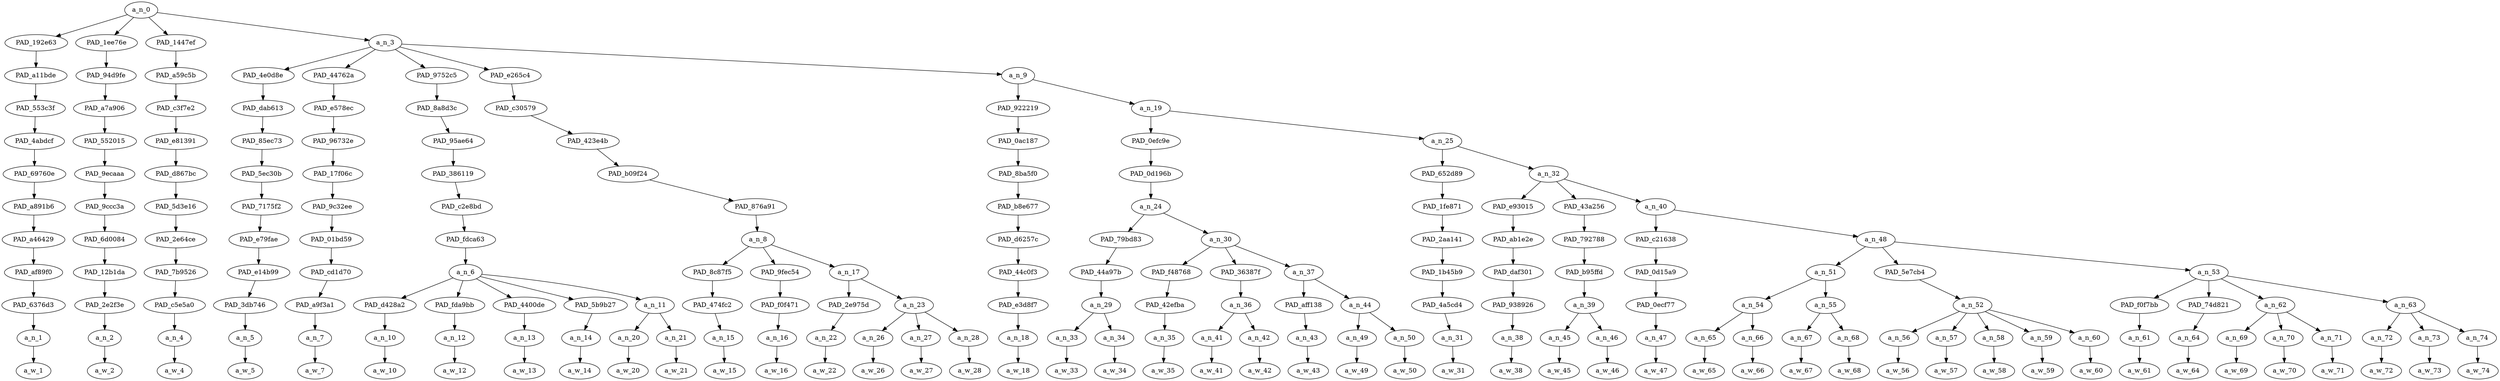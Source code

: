 strict digraph "" {
	a_n_0	[div_dir=1,
		index=0,
		level=11,
		pos="14.376840277777777,11!",
		text_span="[0, 1, 2, 3, 4, 5, 6, 7, 8, 9, 10, 11, 12, 13, 14, 15, 16, 17, 18, 19, 20, 21, 22, 23, 24, 25, 26, 27, 28, 29, 30, 31, 32, 33, 34, \
35, 36, 37, 38, 39, 40, 41, 42, 43, 44, 45, 46, 47]",
		value=1.00000000];
	PAD_192e63	[div_dir=1,
		index=0,
		level=10,
		pos="0.0,10!",
		text_span="[0]",
		value=0.02217154];
	a_n_0 -> PAD_192e63;
	PAD_1ee76e	[div_dir=1,
		index=1,
		level=10,
		pos="1.0,10!",
		text_span="[1]",
		value=0.02548033];
	a_n_0 -> PAD_1ee76e;
	PAD_1447ef	[div_dir=1,
		index=3,
		level=10,
		pos="47.0,10!",
		text_span="[47]",
		value=0.01533085];
	a_n_0 -> PAD_1447ef;
	a_n_3	[div_dir=1,
		index=2,
		level=10,
		pos="9.507361111111111,10!",
		text_span="[2, 3, 4, 5, 6, 7, 8, 9, 10, 11, 12, 13, 14, 15, 16, 17, 18, 19, 20, 21, 22, 23, 24, 25, 26, 27, 28, 29, 30, 31, 32, 33, 34, 35, \
36, 37, 38, 39, 40, 41, 42, 43, 44, 45, 46]",
		value=0.93651604];
	a_n_0 -> a_n_3;
	PAD_a11bde	[div_dir=1,
		index=0,
		level=9,
		pos="0.0,9!",
		text_span="[0]",
		value=0.02217154];
	PAD_192e63 -> PAD_a11bde;
	PAD_553c3f	[div_dir=1,
		index=0,
		level=8,
		pos="0.0,8!",
		text_span="[0]",
		value=0.02217154];
	PAD_a11bde -> PAD_553c3f;
	PAD_4abdcf	[div_dir=1,
		index=0,
		level=7,
		pos="0.0,7!",
		text_span="[0]",
		value=0.02217154];
	PAD_553c3f -> PAD_4abdcf;
	PAD_69760e	[div_dir=1,
		index=0,
		level=6,
		pos="0.0,6!",
		text_span="[0]",
		value=0.02217154];
	PAD_4abdcf -> PAD_69760e;
	PAD_a891b6	[div_dir=1,
		index=0,
		level=5,
		pos="0.0,5!",
		text_span="[0]",
		value=0.02217154];
	PAD_69760e -> PAD_a891b6;
	PAD_a46429	[div_dir=1,
		index=0,
		level=4,
		pos="0.0,4!",
		text_span="[0]",
		value=0.02217154];
	PAD_a891b6 -> PAD_a46429;
	PAD_af89f0	[div_dir=1,
		index=0,
		level=3,
		pos="0.0,3!",
		text_span="[0]",
		value=0.02217154];
	PAD_a46429 -> PAD_af89f0;
	PAD_6376d3	[div_dir=1,
		index=0,
		level=2,
		pos="0.0,2!",
		text_span="[0]",
		value=0.02217154];
	PAD_af89f0 -> PAD_6376d3;
	a_n_1	[div_dir=1,
		index=0,
		level=1,
		pos="0.0,1!",
		text_span="[0]",
		value=0.02217154];
	PAD_6376d3 -> a_n_1;
	a_w_1	[div_dir=0,
		index=0,
		level=0,
		pos="0,0!",
		text_span="[0]",
		value=maybe];
	a_n_1 -> a_w_1;
	PAD_94d9fe	[div_dir=1,
		index=1,
		level=9,
		pos="1.0,9!",
		text_span="[1]",
		value=0.02548033];
	PAD_1ee76e -> PAD_94d9fe;
	PAD_a7a906	[div_dir=1,
		index=1,
		level=8,
		pos="1.0,8!",
		text_span="[1]",
		value=0.02548033];
	PAD_94d9fe -> PAD_a7a906;
	PAD_552015	[div_dir=1,
		index=1,
		level=7,
		pos="1.0,7!",
		text_span="[1]",
		value=0.02548033];
	PAD_a7a906 -> PAD_552015;
	PAD_9ecaaa	[div_dir=1,
		index=1,
		level=6,
		pos="1.0,6!",
		text_span="[1]",
		value=0.02548033];
	PAD_552015 -> PAD_9ecaaa;
	PAD_9ccc3a	[div_dir=1,
		index=1,
		level=5,
		pos="1.0,5!",
		text_span="[1]",
		value=0.02548033];
	PAD_9ecaaa -> PAD_9ccc3a;
	PAD_6d0084	[div_dir=1,
		index=1,
		level=4,
		pos="1.0,4!",
		text_span="[1]",
		value=0.02548033];
	PAD_9ccc3a -> PAD_6d0084;
	PAD_12b1da	[div_dir=1,
		index=1,
		level=3,
		pos="1.0,3!",
		text_span="[1]",
		value=0.02548033];
	PAD_6d0084 -> PAD_12b1da;
	PAD_2e2f3e	[div_dir=1,
		index=1,
		level=2,
		pos="1.0,2!",
		text_span="[1]",
		value=0.02548033];
	PAD_12b1da -> PAD_2e2f3e;
	a_n_2	[div_dir=1,
		index=1,
		level=1,
		pos="1.0,1!",
		text_span="[1]",
		value=0.02548033];
	PAD_2e2f3e -> a_n_2;
	a_w_2	[div_dir=0,
		index=1,
		level=0,
		pos="1,0!",
		text_span="[1]",
		value=feminism];
	a_n_2 -> a_w_2;
	PAD_a59c5b	[div_dir=1,
		index=7,
		level=9,
		pos="47.0,9!",
		text_span="[47]",
		value=0.01533085];
	PAD_1447ef -> PAD_a59c5b;
	PAD_c3f7e2	[div_dir=1,
		index=8,
		level=8,
		pos="47.0,8!",
		text_span="[47]",
		value=0.01533085];
	PAD_a59c5b -> PAD_c3f7e2;
	PAD_e81391	[div_dir=1,
		index=9,
		level=7,
		pos="47.0,7!",
		text_span="[47]",
		value=0.01533085];
	PAD_c3f7e2 -> PAD_e81391;
	PAD_d867bc	[div_dir=1,
		index=10,
		level=6,
		pos="47.0,6!",
		text_span="[47]",
		value=0.01533085];
	PAD_e81391 -> PAD_d867bc;
	PAD_5d3e16	[div_dir=1,
		index=12,
		level=5,
		pos="47.0,5!",
		text_span="[47]",
		value=0.01533085];
	PAD_d867bc -> PAD_5d3e16;
	PAD_2e64ce	[div_dir=1,
		index=14,
		level=4,
		pos="47.0,4!",
		text_span="[47]",
		value=0.01533085];
	PAD_5d3e16 -> PAD_2e64ce;
	PAD_7b9526	[div_dir=1,
		index=20,
		level=3,
		pos="47.0,3!",
		text_span="[47]",
		value=0.01533085];
	PAD_2e64ce -> PAD_7b9526;
	PAD_c5e5a0	[div_dir=1,
		index=30,
		level=2,
		pos="47.0,2!",
		text_span="[47]",
		value=0.01533085];
	PAD_7b9526 -> PAD_c5e5a0;
	a_n_4	[div_dir=1,
		index=47,
		level=1,
		pos="47.0,1!",
		text_span="[47]",
		value=0.01533085];
	PAD_c5e5a0 -> a_n_4;
	a_w_4	[div_dir=0,
		index=47,
		level=0,
		pos="47,0!",
		text_span="[47]",
		value=😀];
	a_n_4 -> a_w_4;
	PAD_4e0d8e	[div_dir=-1,
		index=2,
		level=9,
		pos="2.0,9!",
		text_span="[2]",
		value=0.03082313];
	a_n_3 -> PAD_4e0d8e;
	PAD_44762a	[div_dir=1,
		index=4,
		level=9,
		pos="9.0,9!",
		text_span="[9]",
		value=0.01172600];
	a_n_3 -> PAD_44762a;
	PAD_9752c5	[div_dir=1,
		index=3,
		level=9,
		pos="5.7,9!",
		text_span="[3, 4, 5, 6, 7, 8]",
		value=0.17692280];
	a_n_3 -> PAD_9752c5;
	PAD_e265c4	[div_dir=1,
		index=5,
		level=9,
		pos="11.333333333333334,9!",
		text_span="[10, 11, 12, 13, 14, 15]",
		value=0.09313871];
	a_n_3 -> PAD_e265c4;
	a_n_9	[div_dir=1,
		index=6,
		level=9,
		pos="19.50347222222222,9!",
		text_span="[16, 17, 18, 19, 20, 21, 22, 23, 24, 25, 26, 27, 28, 29, 30, 31, 32, 33, 34, 35, 36, 37, 38, 39, 40, 41, 42, 43, 44, 45, 46]",
		value=0.62344874];
	a_n_3 -> a_n_9;
	PAD_dab613	[div_dir=-1,
		index=2,
		level=8,
		pos="2.0,8!",
		text_span="[2]",
		value=0.03082313];
	PAD_4e0d8e -> PAD_dab613;
	PAD_85ec73	[div_dir=-1,
		index=2,
		level=7,
		pos="2.0,7!",
		text_span="[2]",
		value=0.03082313];
	PAD_dab613 -> PAD_85ec73;
	PAD_5ec30b	[div_dir=-1,
		index=2,
		level=6,
		pos="2.0,6!",
		text_span="[2]",
		value=0.03082313];
	PAD_85ec73 -> PAD_5ec30b;
	PAD_7175f2	[div_dir=-1,
		index=2,
		level=5,
		pos="2.0,5!",
		text_span="[2]",
		value=0.03082313];
	PAD_5ec30b -> PAD_7175f2;
	PAD_e79fae	[div_dir=-1,
		index=2,
		level=4,
		pos="2.0,4!",
		text_span="[2]",
		value=0.03082313];
	PAD_7175f2 -> PAD_e79fae;
	PAD_e14b99	[div_dir=-1,
		index=2,
		level=3,
		pos="2.0,3!",
		text_span="[2]",
		value=0.03082313];
	PAD_e79fae -> PAD_e14b99;
	PAD_3db746	[div_dir=-1,
		index=2,
		level=2,
		pos="2.0,2!",
		text_span="[2]",
		value=0.03082313];
	PAD_e14b99 -> PAD_3db746;
	a_n_5	[div_dir=-1,
		index=2,
		level=1,
		pos="2.0,1!",
		text_span="[2]",
		value=0.03082313];
	PAD_3db746 -> a_n_5;
	a_w_5	[div_dir=0,
		index=2,
		level=0,
		pos="2,0!",
		text_span="[2]",
		value=cropped];
	a_n_5 -> a_w_5;
	PAD_e578ec	[div_dir=1,
		index=4,
		level=8,
		pos="9.0,8!",
		text_span="[9]",
		value=0.01172600];
	PAD_44762a -> PAD_e578ec;
	PAD_96732e	[div_dir=1,
		index=4,
		level=7,
		pos="9.0,7!",
		text_span="[9]",
		value=0.01172600];
	PAD_e578ec -> PAD_96732e;
	PAD_17f06c	[div_dir=1,
		index=4,
		level=6,
		pos="9.0,6!",
		text_span="[9]",
		value=0.01172600];
	PAD_96732e -> PAD_17f06c;
	PAD_9c32ee	[div_dir=1,
		index=4,
		level=5,
		pos="9.0,5!",
		text_span="[9]",
		value=0.01172600];
	PAD_17f06c -> PAD_9c32ee;
	PAD_01bd59	[div_dir=1,
		index=4,
		level=4,
		pos="9.0,4!",
		text_span="[9]",
		value=0.01172600];
	PAD_9c32ee -> PAD_01bd59;
	PAD_cd1d70	[div_dir=1,
		index=4,
		level=3,
		pos="9.0,3!",
		text_span="[9]",
		value=0.01172600];
	PAD_01bd59 -> PAD_cd1d70;
	PAD_a9f3a1	[div_dir=1,
		index=8,
		level=2,
		pos="9.0,2!",
		text_span="[9]",
		value=0.01172600];
	PAD_cd1d70 -> PAD_a9f3a1;
	a_n_7	[div_dir=1,
		index=9,
		level=1,
		pos="9.0,1!",
		text_span="[9]",
		value=0.01172600];
	PAD_a9f3a1 -> a_n_7;
	a_w_7	[div_dir=0,
		index=9,
		level=0,
		pos="9,0!",
		text_span="[9]",
		value=up];
	a_n_7 -> a_w_7;
	PAD_8a8d3c	[div_dir=1,
		index=3,
		level=8,
		pos="5.7,8!",
		text_span="[3, 4, 5, 6, 7, 8]",
		value=0.17692280];
	PAD_9752c5 -> PAD_8a8d3c;
	PAD_95ae64	[div_dir=1,
		index=3,
		level=7,
		pos="5.7,7!",
		text_span="[3, 4, 5, 6, 7, 8]",
		value=0.17692280];
	PAD_8a8d3c -> PAD_95ae64;
	PAD_386119	[div_dir=1,
		index=3,
		level=6,
		pos="5.7,6!",
		text_span="[3, 4, 5, 6, 7, 8]",
		value=0.17692280];
	PAD_95ae64 -> PAD_386119;
	PAD_c2e8bd	[div_dir=1,
		index=3,
		level=5,
		pos="5.7,5!",
		text_span="[3, 4, 5, 6, 7, 8]",
		value=0.17692280];
	PAD_386119 -> PAD_c2e8bd;
	PAD_fdca63	[div_dir=1,
		index=3,
		level=4,
		pos="5.7,4!",
		text_span="[3, 4, 5, 6, 7, 8]",
		value=0.17692280];
	PAD_c2e8bd -> PAD_fdca63;
	a_n_6	[div_dir=1,
		index=3,
		level=3,
		pos="5.7,3!",
		text_span="[3, 4, 5, 6, 7, 8]",
		value=0.17692280];
	PAD_fdca63 -> a_n_6;
	PAD_d428a2	[div_dir=-1,
		index=3,
		level=2,
		pos="3.0,2!",
		text_span="[3]",
		value=0.01419408];
	a_n_6 -> PAD_d428a2;
	PAD_fda9bb	[div_dir=1,
		index=5,
		level=2,
		pos="6.0,2!",
		text_span="[6]",
		value=0.05157476];
	a_n_6 -> PAD_fda9bb;
	PAD_4400de	[div_dir=-1,
		index=6,
		level=2,
		pos="7.0,2!",
		text_span="[7]",
		value=0.05481094];
	a_n_6 -> PAD_4400de;
	PAD_5b9b27	[div_dir=1,
		index=7,
		level=2,
		pos="8.0,2!",
		text_span="[8]",
		value=0.01676916];
	a_n_6 -> PAD_5b9b27;
	a_n_11	[div_dir=1,
		index=4,
		level=2,
		pos="4.5,2!",
		text_span="[4, 5]",
		value=0.03941155];
	a_n_6 -> a_n_11;
	a_n_10	[div_dir=-1,
		index=3,
		level=1,
		pos="3.0,1!",
		text_span="[3]",
		value=0.01419408];
	PAD_d428a2 -> a_n_10;
	a_w_10	[div_dir=0,
		index=3,
		level=0,
		pos="3,0!",
		text_span="[3]",
		value=its];
	a_n_10 -> a_w_10;
	a_n_12	[div_dir=1,
		index=6,
		level=1,
		pos="6.0,1!",
		text_span="[6]",
		value=0.05157476];
	PAD_fda9bb -> a_n_12;
	a_w_12	[div_dir=0,
		index=6,
		level=0,
		pos="6,0!",
		text_span="[6]",
		value=degenerate];
	a_n_12 -> a_w_12;
	a_n_13	[div_dir=-1,
		index=7,
		level=1,
		pos="7.0,1!",
		text_span="[7]",
		value=0.05481094];
	PAD_4400de -> a_n_13;
	a_w_13	[div_dir=0,
		index=7,
		level=0,
		pos="7,0!",
		text_span="[7]",
		value=thot];
	a_n_13 -> a_w_13;
	a_n_14	[div_dir=1,
		index=8,
		level=1,
		pos="8.0,1!",
		text_span="[8]",
		value=0.01676916];
	PAD_5b9b27 -> a_n_14;
	a_w_14	[div_dir=0,
		index=8,
		level=0,
		pos="8,0!",
		text_span="[8]",
		value=head];
	a_n_14 -> a_w_14;
	a_n_20	[div_dir=1,
		index=4,
		level=1,
		pos="4.0,1!",
		text_span="[4]",
		value=0.01938961];
	a_n_11 -> a_n_20;
	a_n_21	[div_dir=1,
		index=5,
		level=1,
		pos="5.0,1!",
		text_span="[5]",
		value=0.01987101];
	a_n_11 -> a_n_21;
	a_w_20	[div_dir=0,
		index=4,
		level=0,
		pos="4,0!",
		text_span="[4]",
		value=clip];
	a_n_20 -> a_w_20;
	a_w_21	[div_dir=0,
		index=5,
		level=0,
		pos="5,0!",
		text_span="[5]",
		value=haired];
	a_n_21 -> a_w_21;
	PAD_c30579	[div_dir=1,
		index=5,
		level=8,
		pos="11.333333333333334,8!",
		text_span="[10, 11, 12, 13, 14, 15]",
		value=0.09313871];
	PAD_e265c4 -> PAD_c30579;
	PAD_423e4b	[div_dir=1,
		index=5,
		level=7,
		pos="11.333333333333334,7!",
		text_span="[10, 11, 12, 13, 14, 15]",
		value=0.09313871];
	PAD_c30579 -> PAD_423e4b;
	PAD_b09f24	[div_dir=1,
		index=5,
		level=6,
		pos="11.333333333333334,6!",
		text_span="[10, 11, 12, 13, 14, 15]",
		value=0.09313871];
	PAD_423e4b -> PAD_b09f24;
	PAD_876a91	[div_dir=1,
		index=5,
		level=5,
		pos="11.333333333333334,5!",
		text_span="[10, 11, 12, 13, 14, 15]",
		value=0.09313871];
	PAD_b09f24 -> PAD_876a91;
	a_n_8	[div_dir=1,
		index=5,
		level=4,
		pos="11.333333333333334,4!",
		text_span="[10, 11, 12, 13, 14, 15]",
		value=0.09313871];
	PAD_876a91 -> a_n_8;
	PAD_8c87f5	[div_dir=1,
		index=5,
		level=3,
		pos="10.0,3!",
		text_span="[10]",
		value=0.01000800];
	a_n_8 -> PAD_8c87f5;
	PAD_9fec54	[div_dir=1,
		index=6,
		level=3,
		pos="11.0,3!",
		text_span="[11]",
		value=0.01076353];
	a_n_8 -> PAD_9fec54;
	a_n_17	[div_dir=1,
		index=7,
		level=3,
		pos="13.0,3!",
		text_span="[12, 13, 14, 15]",
		value=0.07231210];
	a_n_8 -> a_n_17;
	PAD_474fc2	[div_dir=1,
		index=9,
		level=2,
		pos="10.0,2!",
		text_span="[10]",
		value=0.01000800];
	PAD_8c87f5 -> PAD_474fc2;
	a_n_15	[div_dir=1,
		index=10,
		level=1,
		pos="10.0,1!",
		text_span="[10]",
		value=0.01000800];
	PAD_474fc2 -> a_n_15;
	a_w_15	[div_dir=0,
		index=10,
		level=0,
		pos="10,0!",
		text_span="[10]",
		value=far];
	a_n_15 -> a_w_15;
	PAD_f0f471	[div_dir=1,
		index=10,
		level=2,
		pos="11.0,2!",
		text_span="[11]",
		value=0.01076353];
	PAD_9fec54 -> PAD_f0f471;
	a_n_16	[div_dir=1,
		index=11,
		level=1,
		pos="11.0,1!",
		text_span="[11]",
		value=0.01076353];
	PAD_f0f471 -> a_n_16;
	a_w_16	[div_dir=0,
		index=11,
		level=0,
		pos="11,0!",
		text_span="[11]",
		value=back];
	a_n_16 -> a_w_16;
	PAD_2e975d	[div_dir=1,
		index=11,
		level=2,
		pos="12.0,2!",
		text_span="[12]",
		value=0.01052954];
	a_n_17 -> PAD_2e975d;
	a_n_23	[div_dir=1,
		index=12,
		level=2,
		pos="14.0,2!",
		text_span="[13, 14, 15]",
		value=0.06174161];
	a_n_17 -> a_n_23;
	a_n_22	[div_dir=1,
		index=12,
		level=1,
		pos="12.0,1!",
		text_span="[12]",
		value=0.01052954];
	PAD_2e975d -> a_n_22;
	a_w_22	[div_dir=0,
		index=12,
		level=0,
		pos="12,0!",
		text_span="[12]",
		value=in];
	a_n_22 -> a_w_22;
	a_n_26	[div_dir=1,
		index=13,
		level=1,
		pos="13.0,1!",
		text_span="[13]",
		value=0.01230932];
	a_n_23 -> a_n_26;
	a_n_27	[div_dir=1,
		index=14,
		level=1,
		pos="14.0,1!",
		text_span="[14]",
		value=0.03528120];
	a_n_23 -> a_n_27;
	a_n_28	[div_dir=-1,
		index=15,
		level=1,
		pos="15.0,1!",
		text_span="[15]",
		value=0.01411259];
	a_n_23 -> a_n_28;
	a_w_26	[div_dir=0,
		index=13,
		level=0,
		pos="13,0!",
		text_span="[13]",
		value=the];
	a_n_26 -> a_w_26;
	a_w_27	[div_dir=0,
		index=14,
		level=0,
		pos="14,0!",
		text_span="[14]",
		value=mohammedean];
	a_n_27 -> a_w_27;
	a_w_28	[div_dir=0,
		index=15,
		level=0,
		pos="15,0!",
		text_span="[15]",
		value=past];
	a_n_28 -> a_w_28;
	PAD_922219	[div_dir=1,
		index=6,
		level=8,
		pos="16.0,8!",
		text_span="[16]",
		value=0.01135280];
	a_n_9 -> PAD_922219;
	a_n_19	[div_dir=1,
		index=7,
		level=8,
		pos="23.006944444444443,8!",
		text_span="[17, 18, 19, 20, 21, 22, 23, 24, 25, 26, 27, 28, 29, 30, 31, 32, 33, 34, 35, 36, 37, 38, 39, 40, 41, 42, 43, 44, 45, 46]",
		value=0.61163392];
	a_n_9 -> a_n_19;
	PAD_0ac187	[div_dir=1,
		index=6,
		level=7,
		pos="16.0,7!",
		text_span="[16]",
		value=0.01135280];
	PAD_922219 -> PAD_0ac187;
	PAD_8ba5f0	[div_dir=1,
		index=6,
		level=6,
		pos="16.0,6!",
		text_span="[16]",
		value=0.01135280];
	PAD_0ac187 -> PAD_8ba5f0;
	PAD_b8e677	[div_dir=1,
		index=6,
		level=5,
		pos="16.0,5!",
		text_span="[16]",
		value=0.01135280];
	PAD_8ba5f0 -> PAD_b8e677;
	PAD_d6257c	[div_dir=1,
		index=6,
		level=4,
		pos="16.0,4!",
		text_span="[16]",
		value=0.01135280];
	PAD_b8e677 -> PAD_d6257c;
	PAD_44c0f3	[div_dir=1,
		index=8,
		level=3,
		pos="16.0,3!",
		text_span="[16]",
		value=0.01135280];
	PAD_d6257c -> PAD_44c0f3;
	PAD_e3d8f7	[div_dir=1,
		index=13,
		level=2,
		pos="16.0,2!",
		text_span="[16]",
		value=0.01135280];
	PAD_44c0f3 -> PAD_e3d8f7;
	a_n_18	[div_dir=1,
		index=16,
		level=1,
		pos="16.0,1!",
		text_span="[16]",
		value=0.01135280];
	PAD_e3d8f7 -> a_n_18;
	a_w_18	[div_dir=0,
		index=16,
		level=0,
		pos="16,0!",
		text_span="[16]",
		value=if];
	a_n_18 -> a_w_18;
	PAD_0efc9e	[div_dir=1,
		index=7,
		level=7,
		pos="19.125,7!",
		text_span="[17, 18, 19, 20, 21, 22, 23, 24]",
		value=0.11866661];
	a_n_19 -> PAD_0efc9e;
	a_n_25	[div_dir=1,
		index=8,
		level=7,
		pos="26.888888888888886,7!",
		text_span="[25, 26, 27, 28, 29, 30, 31, 32, 33, 34, 35, 36, 37, 38, 39, 40, 41, 42, 43, 44, 45, 46]",
		value=0.49250106];
	a_n_19 -> a_n_25;
	PAD_0d196b	[div_dir=1,
		index=7,
		level=6,
		pos="19.125,6!",
		text_span="[17, 18, 19, 20, 21, 22, 23, 24]",
		value=0.11866661];
	PAD_0efc9e -> PAD_0d196b;
	a_n_24	[div_dir=1,
		index=7,
		level=5,
		pos="19.125,5!",
		text_span="[17, 18, 19, 20, 21, 22, 23, 24]",
		value=0.11866661];
	PAD_0d196b -> a_n_24;
	PAD_79bd83	[div_dir=1,
		index=7,
		level=4,
		pos="17.5,4!",
		text_span="[17, 18]",
		value=0.02446060];
	a_n_24 -> PAD_79bd83;
	a_n_30	[div_dir=1,
		index=8,
		level=4,
		pos="20.75,4!",
		text_span="[19, 20, 21, 22, 23, 24]",
		value=0.09408310];
	a_n_24 -> a_n_30;
	PAD_44a97b	[div_dir=1,
		index=9,
		level=3,
		pos="17.5,3!",
		text_span="[17, 18]",
		value=0.02446060];
	PAD_79bd83 -> PAD_44a97b;
	a_n_29	[div_dir=1,
		index=14,
		level=2,
		pos="17.5,2!",
		text_span="[17, 18]",
		value=0.02446060];
	PAD_44a97b -> a_n_29;
	a_n_33	[div_dir=1,
		index=17,
		level=1,
		pos="17.0,1!",
		text_span="[17]",
		value=0.01092863];
	a_n_29 -> a_n_33;
	a_n_34	[div_dir=1,
		index=18,
		level=1,
		pos="18.0,1!",
		text_span="[18]",
		value=0.01351830];
	a_n_29 -> a_n_34;
	a_w_33	[div_dir=0,
		index=17,
		level=0,
		pos="17,0!",
		text_span="[17]",
		value=so];
	a_n_33 -> a_w_33;
	a_w_34	[div_dir=0,
		index=18,
		level=0,
		pos="18,0!",
		text_span="[18]",
		value=literally];
	a_n_34 -> a_w_34;
	PAD_f48768	[div_dir=1,
		index=10,
		level=3,
		pos="19.0,3!",
		text_span="[19]",
		value=0.02413945];
	a_n_30 -> PAD_f48768;
	PAD_36387f	[div_dir=1,
		index=11,
		level=3,
		pos="20.5,3!",
		text_span="[20, 21]",
		value=0.02857693];
	a_n_30 -> PAD_36387f;
	a_n_37	[div_dir=1,
		index=12,
		level=3,
		pos="22.75,3!",
		text_span="[22, 23, 24]",
		value=0.04123414];
	a_n_30 -> a_n_37;
	PAD_42efba	[div_dir=1,
		index=15,
		level=2,
		pos="19.0,2!",
		text_span="[19]",
		value=0.02413945];
	PAD_f48768 -> PAD_42efba;
	a_n_35	[div_dir=1,
		index=19,
		level=1,
		pos="19.0,1!",
		text_span="[19]",
		value=0.02413945];
	PAD_42efba -> a_n_35;
	a_w_35	[div_dir=0,
		index=19,
		level=0,
		pos="19,0!",
		text_span="[19]",
		value=strapping];
	a_n_35 -> a_w_35;
	a_n_36	[div_dir=1,
		index=16,
		level=2,
		pos="20.5,2!",
		text_span="[20, 21]",
		value=0.02857693];
	PAD_36387f -> a_n_36;
	a_n_41	[div_dir=1,
		index=20,
		level=1,
		pos="20.0,1!",
		text_span="[20]",
		value=0.01210114];
	a_n_36 -> a_n_41;
	a_n_42	[div_dir=-1,
		index=21,
		level=1,
		pos="21.0,1!",
		text_span="[21]",
		value=0.01643368];
	a_n_36 -> a_n_42;
	a_w_41	[div_dir=0,
		index=20,
		level=0,
		pos="20,0!",
		text_span="[20]",
		value=a];
	a_n_41 -> a_w_41;
	a_w_42	[div_dir=0,
		index=21,
		level=0,
		pos="21,0!",
		text_span="[21]",
		value=cork];
	a_n_42 -> a_w_42;
	PAD_aff138	[div_dir=1,
		index=17,
		level=2,
		pos="22.0,2!",
		text_span="[22]",
		value=0.01177439];
	a_n_37 -> PAD_aff138;
	a_n_44	[div_dir=1,
		index=18,
		level=2,
		pos="23.5,2!",
		text_span="[23, 24]",
		value=0.02934090];
	a_n_37 -> a_n_44;
	a_n_43	[div_dir=1,
		index=22,
		level=1,
		pos="22.0,1!",
		text_span="[22]",
		value=0.01177439];
	PAD_aff138 -> a_n_43;
	a_w_43	[div_dir=0,
		index=22,
		level=0,
		pos="22,0!",
		text_span="[22]",
		value=in1];
	a_n_43 -> a_w_43;
	a_n_49	[div_dir=1,
		index=23,
		level=1,
		pos="23.0,1!",
		text_span="[23]",
		value=0.01164841];
	a_n_44 -> a_n_49;
	a_n_50	[div_dir=1,
		index=24,
		level=1,
		pos="24.0,1!",
		text_span="[24]",
		value=0.01754857];
	a_n_44 -> a_n_50;
	a_w_49	[div_dir=0,
		index=23,
		level=0,
		pos="23,0!",
		text_span="[23]",
		value=their];
	a_n_49 -> a_w_49;
	a_w_50	[div_dir=0,
		index=24,
		level=0,
		pos="24,0!",
		text_span="[24]",
		value=mouths];
	a_n_50 -> a_w_50;
	PAD_652d89	[div_dir=1,
		index=8,
		level=6,
		pos="25.0,6!",
		text_span="[25]",
		value=0.01141560];
	a_n_25 -> PAD_652d89;
	a_n_32	[div_dir=1,
		index=9,
		level=6,
		pos="28.777777777777775,6!",
		text_span="[26, 27, 28, 29, 30, 31, 32, 33, 34, 35, 36, 37, 38, 39, 40, 41, 42, 43, 44, 45, 46]",
		value=0.48061448];
	a_n_25 -> a_n_32;
	PAD_1fe871	[div_dir=1,
		index=8,
		level=5,
		pos="25.0,5!",
		text_span="[25]",
		value=0.01141560];
	PAD_652d89 -> PAD_1fe871;
	PAD_2aa141	[div_dir=1,
		index=9,
		level=4,
		pos="25.0,4!",
		text_span="[25]",
		value=0.01141560];
	PAD_1fe871 -> PAD_2aa141;
	PAD_1b45b9	[div_dir=1,
		index=13,
		level=3,
		pos="25.0,3!",
		text_span="[25]",
		value=0.01141560];
	PAD_2aa141 -> PAD_1b45b9;
	PAD_4a5cd4	[div_dir=1,
		index=19,
		level=2,
		pos="25.0,2!",
		text_span="[25]",
		value=0.01141560];
	PAD_1b45b9 -> PAD_4a5cd4;
	a_n_31	[div_dir=1,
		index=25,
		level=1,
		pos="25.0,1!",
		text_span="[25]",
		value=0.01141560];
	PAD_4a5cd4 -> a_n_31;
	a_w_31	[div_dir=0,
		index=25,
		level=0,
		pos="25,0!",
		text_span="[25]",
		value=would];
	a_n_31 -> a_w_31;
	PAD_e93015	[div_dir=1,
		index=9,
		level=5,
		pos="26.0,5!",
		text_span="[26]",
		value=0.01080427];
	a_n_32 -> PAD_e93015;
	PAD_43a256	[div_dir=1,
		index=10,
		level=5,
		pos="27.5,5!",
		text_span="[27, 28]",
		value=0.02566399];
	a_n_32 -> PAD_43a256;
	a_n_40	[div_dir=1,
		index=11,
		level=5,
		pos="32.83333333333333,5!",
		text_span="[29, 30, 31, 32, 33, 34, 35, 36, 37, 38, 39, 40, 41, 42, 43, 44, 45, 46]",
		value=0.44367025];
	a_n_32 -> a_n_40;
	PAD_ab1e2e	[div_dir=1,
		index=10,
		level=4,
		pos="26.0,4!",
		text_span="[26]",
		value=0.01080427];
	PAD_e93015 -> PAD_ab1e2e;
	PAD_daf301	[div_dir=1,
		index=14,
		level=3,
		pos="26.0,3!",
		text_span="[26]",
		value=0.01080427];
	PAD_ab1e2e -> PAD_daf301;
	PAD_938926	[div_dir=1,
		index=20,
		level=2,
		pos="26.0,2!",
		text_span="[26]",
		value=0.01080427];
	PAD_daf301 -> PAD_938926;
	a_n_38	[div_dir=1,
		index=26,
		level=1,
		pos="26.0,1!",
		text_span="[26]",
		value=0.01080427];
	PAD_938926 -> a_n_38;
	a_w_38	[div_dir=0,
		index=26,
		level=0,
		pos="26,0!",
		text_span="[26]",
		value=make];
	a_n_38 -> a_w_38;
	PAD_792788	[div_dir=1,
		index=11,
		level=4,
		pos="27.5,4!",
		text_span="[27, 28]",
		value=0.02566399];
	PAD_43a256 -> PAD_792788;
	PAD_b95ffd	[div_dir=1,
		index=15,
		level=3,
		pos="27.5,3!",
		text_span="[27, 28]",
		value=0.02566399];
	PAD_792788 -> PAD_b95ffd;
	a_n_39	[div_dir=1,
		index=21,
		level=2,
		pos="27.5,2!",
		text_span="[27, 28]",
		value=0.02566399];
	PAD_b95ffd -> a_n_39;
	a_n_45	[div_dir=1,
		index=27,
		level=1,
		pos="27.0,1!",
		text_span="[27]",
		value=0.01229400];
	a_n_39 -> a_n_45;
	a_n_46	[div_dir=-1,
		index=28,
		level=1,
		pos="28.0,1!",
		text_span="[28]",
		value=0.01331758];
	a_n_39 -> a_n_46;
	a_w_45	[div_dir=0,
		index=27,
		level=0,
		pos="27,0!",
		text_span="[27]",
		value=good];
	a_n_45 -> a_w_45;
	a_w_46	[div_dir=0,
		index=28,
		level=0,
		pos="28,0!",
		text_span="[28]",
		value=sense];
	a_n_46 -> a_w_46;
	PAD_c21638	[div_dir=1,
		index=12,
		level=4,
		pos="29.0,4!",
		text_span="[29]",
		value=0.05351513];
	a_n_40 -> PAD_c21638;
	a_n_48	[div_dir=1,
		index=13,
		level=4,
		pos="36.666666666666664,4!",
		text_span="[30, 31, 32, 33, 34, 35, 36, 37, 38, 39, 40, 41, 42, 43, 44, 45, 46]",
		value=0.38967192];
	a_n_40 -> a_n_48;
	PAD_0d15a9	[div_dir=1,
		index=16,
		level=3,
		pos="29.0,3!",
		text_span="[29]",
		value=0.05351513];
	PAD_c21638 -> PAD_0d15a9;
	PAD_0ecf77	[div_dir=1,
		index=22,
		level=2,
		pos="29.0,2!",
		text_span="[29]",
		value=0.05351513];
	PAD_0d15a9 -> PAD_0ecf77;
	a_n_47	[div_dir=1,
		index=29,
		level=1,
		pos="29.0,1!",
		text_span="[29]",
		value=0.05351513];
	PAD_0ecf77 -> a_n_47;
	a_w_47	[div_dir=0,
		index=29,
		level=0,
		pos="29,0!",
		text_span="[29]",
		value=as];
	a_n_47 -> a_w_47;
	a_n_51	[div_dir=1,
		index=17,
		level=3,
		pos="31.5,3!",
		text_span="[30, 31, 32, 33]",
		value=0.06041294];
	a_n_48 -> a_n_51;
	PAD_5e7cb4	[div_dir=1,
		index=18,
		level=3,
		pos="36.0,3!",
		text_span="[34, 35, 36, 37, 38]",
		value=0.20400071];
	a_n_48 -> PAD_5e7cb4;
	a_n_53	[div_dir=1,
		index=19,
		level=3,
		pos="42.5,3!",
		text_span="[39, 40, 41, 42, 43, 44, 45, 46]",
		value=0.12478348];
	a_n_48 -> a_n_53;
	a_n_54	[div_dir=1,
		index=23,
		level=2,
		pos="30.5,2!",
		text_span="[30, 31]",
		value=0.03327118];
	a_n_51 -> a_n_54;
	a_n_55	[div_dir=1,
		index=24,
		level=2,
		pos="32.5,2!",
		text_span="[32, 33]",
		value=0.02706825];
	a_n_51 -> a_n_55;
	a_n_65	[div_dir=1,
		index=30,
		level=1,
		pos="30.0,1!",
		text_span="[30]",
		value=0.01847740];
	a_n_54 -> a_n_65;
	a_n_66	[div_dir=1,
		index=31,
		level=1,
		pos="31.0,1!",
		text_span="[31]",
		value=0.01475549];
	a_n_54 -> a_n_66;
	a_w_65	[div_dir=0,
		index=30,
		level=0,
		pos="30,0!",
		text_span="[30]",
		value=a1];
	a_n_65 -> a_w_65;
	a_w_66	[div_dir=0,
		index=31,
		level=0,
		pos="31,0!",
		text_span="[31]",
		value=rule];
	a_n_66 -> a_w_66;
	a_n_67	[div_dir=1,
		index=32,
		level=1,
		pos="32.0,1!",
		text_span="[32]",
		value=0.01294156];
	a_n_55 -> a_n_67;
	a_n_68	[div_dir=1,
		index=33,
		level=1,
		pos="33.0,1!",
		text_span="[33]",
		value=0.01406069];
	a_n_55 -> a_n_68;
	a_w_67	[div_dir=0,
		index=32,
		level=0,
		pos="32,0!",
		text_span="[32]",
		value=going];
	a_n_67 -> a_w_67;
	a_w_68	[div_dir=0,
		index=33,
		level=0,
		pos="33,0!",
		text_span="[33]",
		value=forward];
	a_n_68 -> a_w_68;
	a_n_52	[div_dir=1,
		index=25,
		level=2,
		pos="36.0,2!",
		text_span="[34, 35, 36, 37, 38]",
		value=0.20400071];
	PAD_5e7cb4 -> a_n_52;
	a_n_56	[div_dir=1,
		index=34,
		level=1,
		pos="34.0,1!",
		text_span="[34]",
		value=0.01306064];
	a_n_52 -> a_n_56;
	a_n_57	[div_dir=1,
		index=35,
		level=1,
		pos="35.0,1!",
		text_span="[35]",
		value=0.01916680];
	a_n_52 -> a_n_57;
	a_n_58	[div_dir=1,
		index=36,
		level=1,
		pos="36.0,1!",
		text_span="[36]",
		value=0.02479657];
	a_n_52 -> a_n_58;
	a_n_59	[div_dir=1,
		index=37,
		level=1,
		pos="37.0,1!",
		text_span="[37]",
		value=0.04684885];
	a_n_52 -> a_n_59;
	a_n_60	[div_dir=1,
		index=38,
		level=1,
		pos="38.0,1!",
		text_span="[38]",
		value=0.09952582];
	a_n_52 -> a_n_60;
	a_w_56	[div_dir=0,
		index=34,
		level=0,
		pos="34,0!",
		text_span="[34]",
		value=even];
	a_n_56 -> a_w_56;
	a_w_57	[div_dir=0,
		index=35,
		level=0,
		pos="35,0!",
		text_span="[35]",
		value=a2];
	a_n_57 -> a_w_57;
	a_w_58	[div_dir=0,
		index=36,
		level=0,
		pos="36,0!",
		text_span="[36]",
		value=broken];
	a_n_58 -> a_w_58;
	a_w_59	[div_dir=0,
		index=37,
		level=0,
		pos="37,0!",
		text_span="[37]",
		value=sand];
	a_n_59 -> a_w_59;
	a_w_60	[div_dir=0,
		index=38,
		level=0,
		pos="38,0!",
		text_span="[38]",
		value=nigger];
	a_n_60 -> a_w_60;
	PAD_f0f7bb	[div_dir=-1,
		index=26,
		level=2,
		pos="39.0,2!",
		text_span="[39]",
		value=0.02022026];
	a_n_53 -> PAD_f0f7bb;
	PAD_74d821	[div_dir=1,
		index=29,
		level=2,
		pos="46.0,2!",
		text_span="[46]",
		value=0.01890982];
	a_n_53 -> PAD_74d821;
	a_n_62	[div_dir=1,
		index=27,
		level=2,
		pos="41.0,2!",
		text_span="[40, 41, 42]",
		value=0.04019963];
	a_n_53 -> a_n_62;
	a_n_63	[div_dir=1,
		index=28,
		level=2,
		pos="44.0,2!",
		text_span="[43, 44, 45]",
		value=0.04532057];
	a_n_53 -> a_n_63;
	a_n_61	[div_dir=-1,
		index=39,
		level=1,
		pos="39.0,1!",
		text_span="[39]",
		value=0.02022026];
	PAD_f0f7bb -> a_n_61;
	a_w_61	[div_dir=0,
		index=39,
		level=0,
		pos="39,0!",
		text_span="[39]",
		value=tells];
	a_n_61 -> a_w_61;
	a_n_64	[div_dir=1,
		index=46,
		level=1,
		pos="46.0,1!",
		text_span="[46]",
		value=0.01890982];
	PAD_74d821 -> a_n_64;
	a_w_64	[div_dir=0,
		index=46,
		level=0,
		pos="46,0!",
		text_span="[46]",
		value=o];
	a_n_64 -> a_w_64;
	a_n_69	[div_dir=1,
		index=40,
		level=1,
		pos="40.0,1!",
		text_span="[40]",
		value=0.01408986];
	a_n_62 -> a_n_69;
	a_n_70	[div_dir=1,
		index=41,
		level=1,
		pos="41.0,1!",
		text_span="[41]",
		value=0.01265772];
	a_n_62 -> a_n_70;
	a_n_71	[div_dir=1,
		index=42,
		level=1,
		pos="42.0,1!",
		text_span="[42]",
		value=0.01332876];
	a_n_62 -> a_n_71;
	a_w_69	[div_dir=0,
		index=40,
		level=0,
		pos="40,0!",
		text_span="[40]",
		value=the1];
	a_n_69 -> a_w_69;
	a_w_70	[div_dir=0,
		index=41,
		level=0,
		pos="41,0!",
		text_span="[41]",
		value=right];
	a_n_70 -> a_w_70;
	a_w_71	[div_dir=0,
		index=42,
		level=0,
		pos="42,0!",
		text_span="[42]",
		value=time];
	a_n_71 -> a_w_71;
	a_n_72	[div_dir=1,
		index=43,
		level=1,
		pos="43.0,1!",
		text_span="[43]",
		value=0.01377977];
	a_n_63 -> a_n_72;
	a_n_73	[div_dir=1,
		index=44,
		level=1,
		pos="44.0,1!",
		text_span="[44]",
		value=0.01257060];
	a_n_63 -> a_n_73;
	a_n_74	[div_dir=-1,
		index=45,
		level=1,
		pos="45.0,1!",
		text_span="[45]",
		value=0.01892182];
	a_n_63 -> a_n_74;
	a_w_72	[div_dir=0,
		index=43,
		level=0,
		pos="43,0!",
		text_span="[43]",
		value=twice];
	a_n_72 -> a_w_72;
	a_w_73	[div_dir=0,
		index=44,
		level=0,
		pos="44,0!",
		text_span="[44]",
		value=a3];
	a_n_73 -> a_w_73;
	a_w_74	[div_dir=0,
		index=45,
		level=0,
		pos="45,0!",
		text_span="[45]",
		value=millennia];
	a_n_74 -> a_w_74;
}
